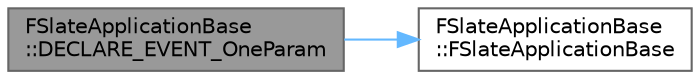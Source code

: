 digraph "FSlateApplicationBase::DECLARE_EVENT_OneParam"
{
 // INTERACTIVE_SVG=YES
 // LATEX_PDF_SIZE
  bgcolor="transparent";
  edge [fontname=Helvetica,fontsize=10,labelfontname=Helvetica,labelfontsize=10];
  node [fontname=Helvetica,fontsize=10,shape=box,height=0.2,width=0.4];
  rankdir="LR";
  Node1 [id="Node000001",label="FSlateApplicationBase\l::DECLARE_EVENT_OneParam",height=0.2,width=0.4,color="gray40", fillcolor="grey60", style="filled", fontcolor="black",tooltip="Gets a delegate that is invoked when a global invalidate of all widgets should occur."];
  Node1 -> Node2 [id="edge1_Node000001_Node000002",color="steelblue1",style="solid",tooltip=" "];
  Node2 [id="Node000002",label="FSlateApplicationBase\l::FSlateApplicationBase",height=0.2,width=0.4,color="grey40", fillcolor="white", style="filled",URL="$d6/d31/classFSlateApplicationBase.html#a2112c8a6d27f5e75f3eeb9ef60a08121",tooltip=" "];
}
